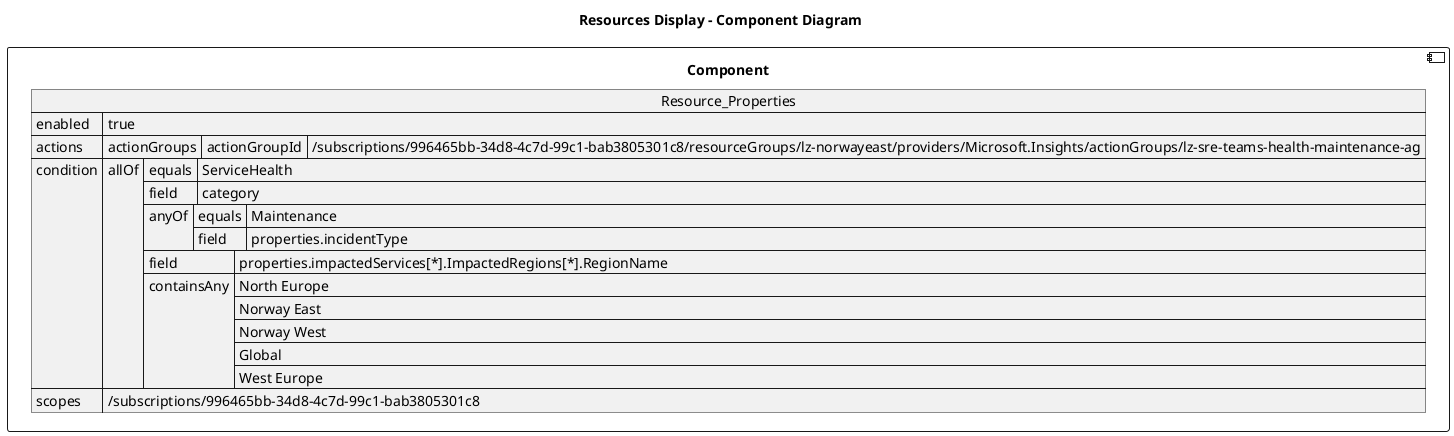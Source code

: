 @startuml

title Resources Display - Component Diagram

component Component {

json  Resource_Properties {
  "enabled": true,
  "actions": {
    "actionGroups": [
      {
        "actionGroupId": "/subscriptions/996465bb-34d8-4c7d-99c1-bab3805301c8/resourceGroups/lz-norwayeast/providers/Microsoft.Insights/actionGroups/lz-sre-teams-health-maintenance-ag"
      }
    ]
  },
  "condition": {
    "allOf": [
      {
        "equals": "ServiceHealth",
        "field": "category"
      },
      {
        "anyOf": [
          {
            "equals": "Maintenance",
            "field": "properties.incidentType"
          }
        ]
      },
      {
        "field": "properties.impactedServices[*].ImpactedRegions[*].RegionName",
        "containsAny": [
          "North Europe",
          "Norway East",
          "Norway West",
          "Global",
          "West Europe"
        ]
      }
    ]
  },
  "scopes": [
    "/subscriptions/996465bb-34d8-4c7d-99c1-bab3805301c8"
  ]
}
}
@enduml
